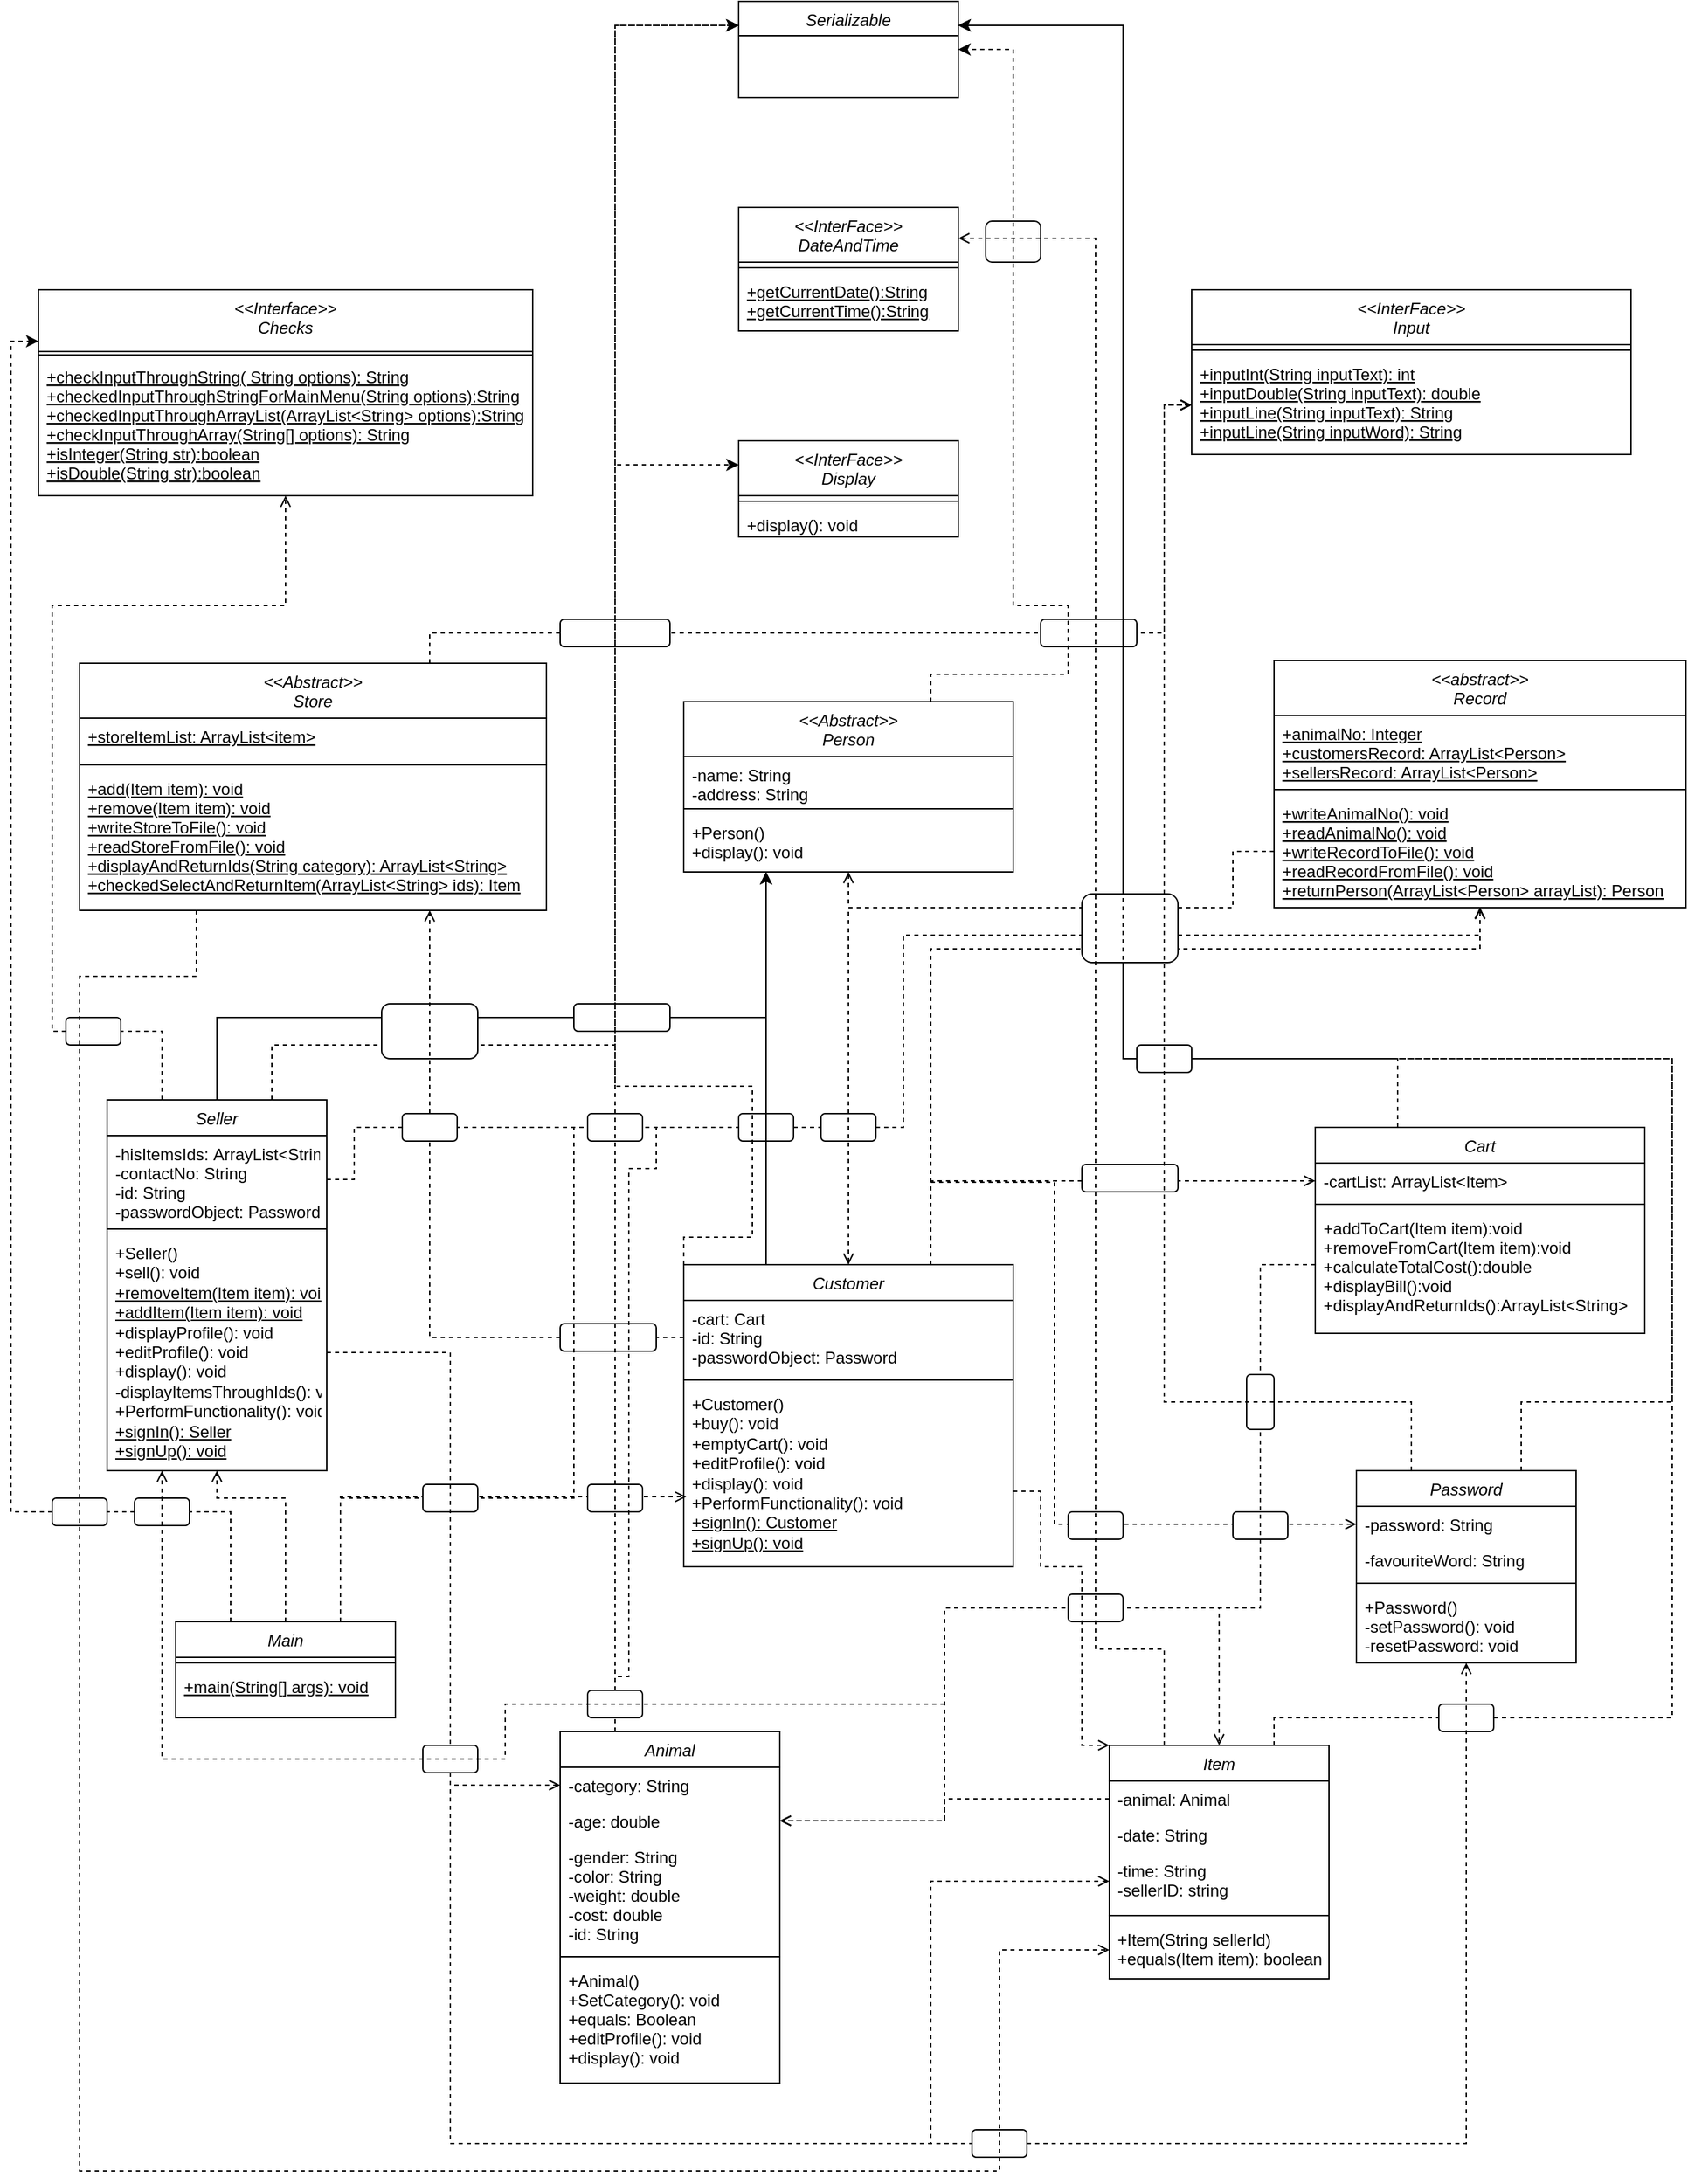 <mxfile version="22.1.7" type="github">
  <diagram id="C5RBs43oDa-KdzZeNtuy" name="Page-1">
    <mxGraphModel dx="1120" dy="740" grid="1" gridSize="10" guides="1" tooltips="1" connect="1" arrows="1" fold="1" page="1" pageScale="1.5" pageWidth="827" pageHeight="1169" math="0" shadow="0">
      <root>
        <mxCell id="WIyWlLk6GJQsqaUBKTNV-0" />
        <mxCell id="WIyWlLk6GJQsqaUBKTNV-1" parent="WIyWlLk6GJQsqaUBKTNV-0" />
        <mxCell id="M2Mz2jnUqNeeaIBNiEsM-8" value="" style="edgeStyle=orthogonalEdgeStyle;rounded=0;orthogonalLoop=1;jettySize=auto;html=1;exitX=0;exitY=0.5;exitDx=0;exitDy=0;entryX=0.75;entryY=1;entryDx=0;entryDy=0;endArrow=none;endFill=0;dashed=1;" parent="WIyWlLk6GJQsqaUBKTNV-1" source="m4L7vGivun5PhIJelYzO-7" target="M2Mz2jnUqNeeaIBNiEsM-7" edge="1">
          <mxGeometry relative="1" as="geometry">
            <mxPoint x="500" y="993" as="sourcePoint" />
            <mxPoint x="315" y="682" as="targetPoint" />
          </mxGeometry>
        </mxCell>
        <mxCell id="M2Mz2jnUqNeeaIBNiEsM-7" value="" style="rounded=1;whiteSpace=wrap;html=1;" parent="WIyWlLk6GJQsqaUBKTNV-1" vertex="1">
          <mxGeometry x="410" y="983" width="70" height="20" as="geometry" />
        </mxCell>
        <mxCell id="LyL8zx3KEzVh_QyDAq-i-26" style="edgeStyle=orthogonalEdgeStyle;rounded=0;orthogonalLoop=1;jettySize=auto;html=1;exitX=0.75;exitY=0;exitDx=0;exitDy=0;dashed=1;endArrow=open;endFill=0;" edge="1" parent="WIyWlLk6GJQsqaUBKTNV-1" source="m4L7vGivun5PhIJelYzO-6" target="xjBw5K3ItSX2L7TnPU6x-13">
          <mxGeometry relative="1" as="geometry">
            <Array as="points">
              <mxPoint x="680" y="710" />
              <mxPoint x="1080" y="710" />
            </Array>
          </mxGeometry>
        </mxCell>
        <mxCell id="LyL8zx3KEzVh_QyDAq-i-25" style="edgeStyle=orthogonalEdgeStyle;rounded=0;orthogonalLoop=1;jettySize=auto;html=1;exitX=0;exitY=0.5;exitDx=0;exitDy=0;dashed=1;endArrow=open;endFill=0;" edge="1" parent="WIyWlLk6GJQsqaUBKTNV-1" source="xjBw5K3ItSX2L7TnPU6x-17" target="m4L7vGivun5PhIJelYzO-11">
          <mxGeometry relative="1" as="geometry">
            <Array as="points">
              <mxPoint x="900" y="639" />
              <mxPoint x="900" y="680" />
              <mxPoint x="620" y="680" />
            </Array>
          </mxGeometry>
        </mxCell>
        <mxCell id="LyL8zx3KEzVh_QyDAq-i-7" style="edgeStyle=orthogonalEdgeStyle;rounded=0;orthogonalLoop=1;jettySize=auto;html=1;exitX=0.75;exitY=0;exitDx=0;exitDy=0;entryX=0.008;entryY=0.614;entryDx=0;entryDy=0;entryPerimeter=0;endArrow=open;endFill=0;dashed=1;" edge="1" parent="WIyWlLk6GJQsqaUBKTNV-1" source="xjBw5K3ItSX2L7TnPU6x-0" target="m4L7vGivun5PhIJelYzO-9">
          <mxGeometry relative="1" as="geometry" />
        </mxCell>
        <mxCell id="LyL8zx3KEzVh_QyDAq-i-16" style="edgeStyle=orthogonalEdgeStyle;rounded=0;orthogonalLoop=1;jettySize=auto;html=1;exitX=0;exitY=0.5;exitDx=0;exitDy=0;entryX=0.5;entryY=0;entryDx=0;entryDy=0;dashed=1;endArrow=open;endFill=0;" edge="1" parent="WIyWlLk6GJQsqaUBKTNV-1" source="m4L7vGivun5PhIJelYzO-5" target="k_PIPnHerkKSlGWrIPmb-0">
          <mxGeometry relative="1" as="geometry">
            <Array as="points">
              <mxPoint x="920" y="940" />
              <mxPoint x="920" y="1190" />
              <mxPoint x="890" y="1190" />
            </Array>
          </mxGeometry>
        </mxCell>
        <mxCell id="NCIEUlA5ZT6L8g2pzKUB-19" style="edgeStyle=orthogonalEdgeStyle;rounded=0;orthogonalLoop=1;jettySize=auto;html=1;exitX=0.75;exitY=0;exitDx=0;exitDy=0;entryX=0;entryY=0.5;entryDx=0;entryDy=0;endArrow=open;endFill=0;dashed=1;" parent="WIyWlLk6GJQsqaUBKTNV-1" source="m4L7vGivun5PhIJelYzO-6" target="xjBw5K3ItSX2L7TnPU6x-8" edge="1">
          <mxGeometry relative="1" as="geometry">
            <Array as="points">
              <mxPoint x="680" y="880" />
              <mxPoint x="770" y="880" />
              <mxPoint x="770" y="1129" />
            </Array>
          </mxGeometry>
        </mxCell>
        <mxCell id="NCIEUlA5ZT6L8g2pzKUB-24" style="edgeStyle=orthogonalEdgeStyle;rounded=0;orthogonalLoop=1;jettySize=auto;html=1;exitX=0.75;exitY=0;exitDx=0;exitDy=0;entryX=0;entryY=0.5;entryDx=0;entryDy=0;endArrow=open;endFill=0;dashed=1;" parent="WIyWlLk6GJQsqaUBKTNV-1" source="k_PIPnHerkKSlGWrIPmb-25" target="k_PIPnHerkKSlGWrIPmb-24" edge="1">
          <mxGeometry relative="1" as="geometry">
            <Array as="points">
              <mxPoint x="315" y="480" />
              <mxPoint x="850" y="480" />
              <mxPoint x="850" y="314" />
            </Array>
          </mxGeometry>
        </mxCell>
        <mxCell id="NCIEUlA5ZT6L8g2pzKUB-27" value="" style="rounded=1;whiteSpace=wrap;html=1;" parent="WIyWlLk6GJQsqaUBKTNV-1" vertex="1">
          <mxGeometry x="760" y="470" width="70" height="20" as="geometry" />
        </mxCell>
        <mxCell id="NCIEUlA5ZT6L8g2pzKUB-7" style="edgeStyle=orthogonalEdgeStyle;rounded=0;orthogonalLoop=1;jettySize=auto;html=1;exitX=0.25;exitY=0;exitDx=0;exitDy=0;entryX=0;entryY=0.25;entryDx=0;entryDy=0;dashed=1;" parent="WIyWlLk6GJQsqaUBKTNV-1" source="zkfFHV4jXpPFQw0GAbJ--0" target="NCIEUlA5ZT6L8g2pzKUB-2" edge="1">
          <mxGeometry relative="1" as="geometry" />
        </mxCell>
        <mxCell id="zkfFHV4jXpPFQw0GAbJ--0" value="Animal" style="swimlane;fontStyle=2;align=center;verticalAlign=top;childLayout=stackLayout;horizontal=1;startSize=26;horizontalStack=0;resizeParent=1;resizeLast=0;collapsible=1;marginBottom=0;rounded=0;shadow=0;strokeWidth=1;labelBackgroundColor=default;" parent="WIyWlLk6GJQsqaUBKTNV-1" vertex="1">
          <mxGeometry x="410" y="1280" width="160" height="256" as="geometry">
            <mxRectangle x="230" y="140" width="160" height="26" as="alternateBounds" />
          </mxGeometry>
        </mxCell>
        <mxCell id="zkfFHV4jXpPFQw0GAbJ--1" value="-category: String" style="text;align=left;verticalAlign=top;spacingLeft=4;spacingRight=4;overflow=hidden;rotatable=0;points=[[0,0.5],[1,0.5]];portConstraint=eastwest;" parent="zkfFHV4jXpPFQw0GAbJ--0" vertex="1">
          <mxGeometry y="26" width="160" height="26" as="geometry" />
        </mxCell>
        <mxCell id="zkfFHV4jXpPFQw0GAbJ--2" value="-age: double" style="text;align=left;verticalAlign=top;spacingLeft=4;spacingRight=4;overflow=hidden;rotatable=0;points=[[0,0.5],[1,0.5]];portConstraint=eastwest;rounded=0;shadow=0;html=0;" parent="zkfFHV4jXpPFQw0GAbJ--0" vertex="1">
          <mxGeometry y="52" width="160" height="26" as="geometry" />
        </mxCell>
        <mxCell id="zkfFHV4jXpPFQw0GAbJ--3" value="-gender: String&#xa;-color: String&#xa;-weight: double&#xa;-cost: double&#xa;-id: String&#xa;" style="text;align=left;verticalAlign=top;spacingLeft=4;spacingRight=4;overflow=hidden;rotatable=0;points=[[0,0.5],[1,0.5]];portConstraint=eastwest;rounded=0;shadow=0;html=0;" parent="zkfFHV4jXpPFQw0GAbJ--0" vertex="1">
          <mxGeometry y="78" width="160" height="82" as="geometry" />
        </mxCell>
        <mxCell id="zkfFHV4jXpPFQw0GAbJ--4" value="" style="line;html=1;strokeWidth=1;align=left;verticalAlign=middle;spacingTop=-1;spacingLeft=3;spacingRight=3;rotatable=0;labelPosition=right;points=[];portConstraint=eastwest;" parent="zkfFHV4jXpPFQw0GAbJ--0" vertex="1">
          <mxGeometry y="160" width="160" height="8" as="geometry" />
        </mxCell>
        <mxCell id="zkfFHV4jXpPFQw0GAbJ--5" value="+Animal()&#xa;+SetCategory(): void&#xa;+equals: Boolean&#xa;+editProfile(): void&#xa;+display(): void" style="text;align=left;verticalAlign=top;spacingLeft=4;spacingRight=4;overflow=hidden;rotatable=0;points=[[0,0.5],[1,0.5]];portConstraint=eastwest;" parent="zkfFHV4jXpPFQw0GAbJ--0" vertex="1">
          <mxGeometry y="168" width="160" height="88" as="geometry" />
        </mxCell>
        <mxCell id="NCIEUlA5ZT6L8g2pzKUB-10" style="edgeStyle=orthogonalEdgeStyle;rounded=0;orthogonalLoop=1;jettySize=auto;html=1;exitX=0.75;exitY=0;exitDx=0;exitDy=0;entryX=1;entryY=0.25;entryDx=0;entryDy=0;dashed=1;" parent="WIyWlLk6GJQsqaUBKTNV-1" source="k_PIPnHerkKSlGWrIPmb-0" target="NCIEUlA5ZT6L8g2pzKUB-2" edge="1">
          <mxGeometry relative="1" as="geometry">
            <Array as="points">
              <mxPoint x="930" y="1270" />
              <mxPoint x="1220" y="1270" />
              <mxPoint x="1220" y="790" />
              <mxPoint x="820" y="790" />
              <mxPoint x="820" y="38" />
            </Array>
          </mxGeometry>
        </mxCell>
        <mxCell id="k_PIPnHerkKSlGWrIPmb-0" value="Item" style="swimlane;fontStyle=2;align=center;verticalAlign=top;childLayout=stackLayout;horizontal=1;startSize=26;horizontalStack=0;resizeParent=1;resizeLast=0;collapsible=1;marginBottom=0;rounded=0;shadow=0;strokeWidth=1;" parent="WIyWlLk6GJQsqaUBKTNV-1" vertex="1">
          <mxGeometry x="810" y="1290" width="160" height="170" as="geometry">
            <mxRectangle x="230" y="140" width="160" height="26" as="alternateBounds" />
          </mxGeometry>
        </mxCell>
        <mxCell id="k_PIPnHerkKSlGWrIPmb-1" value="-animal: Animal" style="text;align=left;verticalAlign=top;spacingLeft=4;spacingRight=4;overflow=hidden;rotatable=0;points=[[0,0.5],[1,0.5]];portConstraint=eastwest;" parent="k_PIPnHerkKSlGWrIPmb-0" vertex="1">
          <mxGeometry y="26" width="160" height="26" as="geometry" />
        </mxCell>
        <mxCell id="k_PIPnHerkKSlGWrIPmb-2" value="-date: String" style="text;align=left;verticalAlign=top;spacingLeft=4;spacingRight=4;overflow=hidden;rotatable=0;points=[[0,0.5],[1,0.5]];portConstraint=eastwest;rounded=0;shadow=0;html=0;" parent="k_PIPnHerkKSlGWrIPmb-0" vertex="1">
          <mxGeometry y="52" width="160" height="26" as="geometry" />
        </mxCell>
        <mxCell id="k_PIPnHerkKSlGWrIPmb-3" value="-time: String&#xa;-sellerID: string&#xa;" style="text;align=left;verticalAlign=top;spacingLeft=4;spacingRight=4;overflow=hidden;rotatable=0;points=[[0,0.5],[1,0.5]];portConstraint=eastwest;rounded=0;shadow=0;html=0;" parent="k_PIPnHerkKSlGWrIPmb-0" vertex="1">
          <mxGeometry y="78" width="160" height="42" as="geometry" />
        </mxCell>
        <mxCell id="k_PIPnHerkKSlGWrIPmb-4" value="" style="line;html=1;strokeWidth=1;align=left;verticalAlign=middle;spacingTop=-1;spacingLeft=3;spacingRight=3;rotatable=0;labelPosition=right;points=[];portConstraint=eastwest;" parent="k_PIPnHerkKSlGWrIPmb-0" vertex="1">
          <mxGeometry y="120" width="160" height="8" as="geometry" />
        </mxCell>
        <mxCell id="k_PIPnHerkKSlGWrIPmb-5" value="+Item(String sellerId)&#xa;+equals(Item item): boolean" style="text;align=left;verticalAlign=top;spacingLeft=4;spacingRight=4;overflow=hidden;rotatable=0;points=[[0,0.5],[1,0.5]];portConstraint=eastwest;" parent="k_PIPnHerkKSlGWrIPmb-0" vertex="1">
          <mxGeometry y="128" width="160" height="42" as="geometry" />
        </mxCell>
        <mxCell id="NCIEUlA5ZT6L8g2pzKUB-6" style="edgeStyle=orthogonalEdgeStyle;rounded=0;orthogonalLoop=1;jettySize=auto;html=1;exitX=0.25;exitY=0;exitDx=0;exitDy=0;entryX=1;entryY=0.25;entryDx=0;entryDy=0;dashed=1;" parent="WIyWlLk6GJQsqaUBKTNV-1" source="m4L7vGivun5PhIJelYzO-0" target="NCIEUlA5ZT6L8g2pzKUB-2" edge="1">
          <mxGeometry relative="1" as="geometry">
            <Array as="points">
              <mxPoint x="1020" y="790" />
              <mxPoint x="820" y="790" />
              <mxPoint x="820" y="37" />
            </Array>
          </mxGeometry>
        </mxCell>
        <mxCell id="m4L7vGivun5PhIJelYzO-0" value="Cart" style="swimlane;fontStyle=2;align=center;verticalAlign=top;childLayout=stackLayout;horizontal=1;startSize=26;horizontalStack=0;resizeParent=1;resizeLast=0;collapsible=1;marginBottom=0;rounded=0;shadow=0;strokeWidth=1;" parent="WIyWlLk6GJQsqaUBKTNV-1" vertex="1">
          <mxGeometry x="960" y="840" width="240" height="150" as="geometry">
            <mxRectangle x="230" y="140" width="160" height="26" as="alternateBounds" />
          </mxGeometry>
        </mxCell>
        <mxCell id="m4L7vGivun5PhIJelYzO-1" value="-cartList: ArrayList&lt;Item&gt;" style="text;align=left;verticalAlign=top;spacingLeft=4;spacingRight=4;overflow=hidden;rotatable=0;points=[[0,0.5],[1,0.5]];portConstraint=eastwest;" parent="m4L7vGivun5PhIJelYzO-0" vertex="1">
          <mxGeometry y="26" width="240" height="26" as="geometry" />
        </mxCell>
        <mxCell id="m4L7vGivun5PhIJelYzO-4" value="" style="line;html=1;strokeWidth=1;align=left;verticalAlign=middle;spacingTop=-1;spacingLeft=3;spacingRight=3;rotatable=0;labelPosition=right;points=[];portConstraint=eastwest;" parent="m4L7vGivun5PhIJelYzO-0" vertex="1">
          <mxGeometry y="52" width="240" height="8" as="geometry" />
        </mxCell>
        <mxCell id="m4L7vGivun5PhIJelYzO-5" value="+addToCart(Item item):void&#xa;+removeFromCart(Item item):void&#xa;+calculateTotalCost():double&#xa;+displayBill():void&#xa;+displayAndReturnIds():ArrayList&lt;String&gt;" style="text;align=left;verticalAlign=top;spacingLeft=4;spacingRight=4;overflow=hidden;rotatable=0;points=[[0,0.5],[1,0.5]];portConstraint=eastwest;" parent="m4L7vGivun5PhIJelYzO-0" vertex="1">
          <mxGeometry y="60" width="240" height="80" as="geometry" />
        </mxCell>
        <mxCell id="m4L7vGivun5PhIJelYzO-6" value="Customer" style="swimlane;fontStyle=2;align=center;verticalAlign=top;childLayout=stackLayout;horizontal=1;startSize=26;horizontalStack=0;resizeParent=1;resizeLast=0;collapsible=1;marginBottom=0;rounded=0;shadow=0;strokeWidth=1;" parent="WIyWlLk6GJQsqaUBKTNV-1" vertex="1">
          <mxGeometry x="500" y="940" width="240" height="220" as="geometry">
            <mxRectangle x="230" y="140" width="160" height="26" as="alternateBounds" />
          </mxGeometry>
        </mxCell>
        <mxCell id="m4L7vGivun5PhIJelYzO-7" value="-cart: Cart&#xa;-id: String&#xa;-passwordObject: Password" style="text;align=left;verticalAlign=top;spacingLeft=4;spacingRight=4;overflow=hidden;rotatable=0;points=[[0,0.5],[1,0.5]];portConstraint=eastwest;" parent="m4L7vGivun5PhIJelYzO-6" vertex="1">
          <mxGeometry y="26" width="240" height="54" as="geometry" />
        </mxCell>
        <mxCell id="m4L7vGivun5PhIJelYzO-8" value="" style="line;html=1;strokeWidth=1;align=left;verticalAlign=middle;spacingTop=-1;spacingLeft=3;spacingRight=3;rotatable=0;labelPosition=right;points=[];portConstraint=eastwest;" parent="m4L7vGivun5PhIJelYzO-6" vertex="1">
          <mxGeometry y="80" width="240" height="8" as="geometry" />
        </mxCell>
        <mxCell id="m4L7vGivun5PhIJelYzO-9" value="+Customer()&lt;br&gt;+buy(): void&lt;br&gt;+emptyCart(): void&lt;br&gt;+editProfile(): void&lt;br&gt;+display(): void&lt;br&gt;+PerformFunctionality(): void&lt;br&gt;&lt;u&gt;+signIn(): Customer&lt;/u&gt;&lt;br&gt;&lt;u&gt;+signUp(): void&lt;/u&gt;" style="text;align=left;verticalAlign=top;spacingLeft=4;spacingRight=4;overflow=hidden;rotatable=0;points=[[0,0.5],[1,0.5]];portConstraint=eastwest;html=1;" parent="m4L7vGivun5PhIJelYzO-6" vertex="1">
          <mxGeometry y="88" width="240" height="132" as="geometry" />
        </mxCell>
        <mxCell id="k_PIPnHerkKSlGWrIPmb-7" value="&lt;&lt;Interface&gt;&gt;&#xa;Checks" style="swimlane;fontStyle=2;align=center;verticalAlign=top;childLayout=stackLayout;horizontal=1;startSize=45;horizontalStack=0;resizeParent=1;resizeLast=0;collapsible=1;marginBottom=0;rounded=0;shadow=0;strokeWidth=1;" parent="WIyWlLk6GJQsqaUBKTNV-1" vertex="1">
          <mxGeometry x="30" y="230" width="360" height="150" as="geometry">
            <mxRectangle x="230" y="140" width="160" height="26" as="alternateBounds" />
          </mxGeometry>
        </mxCell>
        <mxCell id="k_PIPnHerkKSlGWrIPmb-11" value="" style="line;html=1;strokeWidth=1;align=left;verticalAlign=middle;spacingTop=-1;spacingLeft=3;spacingRight=3;rotatable=0;labelPosition=right;points=[];portConstraint=eastwest;" parent="k_PIPnHerkKSlGWrIPmb-7" vertex="1">
          <mxGeometry y="45" width="360" height="5" as="geometry" />
        </mxCell>
        <mxCell id="k_PIPnHerkKSlGWrIPmb-12" value="+checkInputThroughString( String options): String&#xa;+checkedInputThroughStringForMainMenu(String options):String&#xa;+checkedInputThroughArrayList(ArrayList&lt;String&gt; options):String&#xa;+checkInputThroughArray(String[] options): String&#xa;+isInteger(String str):boolean&#xa;+isDouble(String str):boolean&#xa;" style="text;align=left;verticalAlign=top;spacingLeft=4;spacingRight=4;overflow=hidden;rotatable=0;points=[[0,0.5],[1,0.5]];portConstraint=eastwest;fontStyle=4" parent="k_PIPnHerkKSlGWrIPmb-7" vertex="1">
          <mxGeometry y="50" width="360" height="100" as="geometry" />
        </mxCell>
        <mxCell id="k_PIPnHerkKSlGWrIPmb-13" value="&lt;&lt;InterFace&gt;&gt;&#xa;DateAndTime" style="swimlane;fontStyle=2;align=center;verticalAlign=top;childLayout=stackLayout;horizontal=1;startSize=40;horizontalStack=0;resizeParent=1;resizeLast=0;collapsible=1;marginBottom=0;rounded=0;shadow=0;strokeWidth=1;" parent="WIyWlLk6GJQsqaUBKTNV-1" vertex="1">
          <mxGeometry x="540" y="170" width="160" height="90" as="geometry">
            <mxRectangle x="230" y="140" width="160" height="26" as="alternateBounds" />
          </mxGeometry>
        </mxCell>
        <mxCell id="k_PIPnHerkKSlGWrIPmb-17" value="" style="line;html=1;strokeWidth=1;align=left;verticalAlign=middle;spacingTop=-1;spacingLeft=3;spacingRight=3;rotatable=0;labelPosition=right;points=[];portConstraint=eastwest;" parent="k_PIPnHerkKSlGWrIPmb-13" vertex="1">
          <mxGeometry y="40" width="160" height="8" as="geometry" />
        </mxCell>
        <mxCell id="k_PIPnHerkKSlGWrIPmb-18" value="+getCurrentDate():String&#xa;+getCurrentTime():String" style="text;align=left;verticalAlign=top;spacingLeft=4;spacingRight=4;overflow=hidden;rotatable=0;points=[[0,0.5],[1,0.5]];portConstraint=eastwest;fontStyle=4" parent="k_PIPnHerkKSlGWrIPmb-13" vertex="1">
          <mxGeometry y="48" width="160" height="42" as="geometry" />
        </mxCell>
        <mxCell id="NCIEUlA5ZT6L8g2pzKUB-16" style="edgeStyle=orthogonalEdgeStyle;rounded=0;orthogonalLoop=1;jettySize=auto;html=1;exitX=0.25;exitY=0;exitDx=0;exitDy=0;entryX=0;entryY=0.25;entryDx=0;entryDy=0;dashed=1;" parent="WIyWlLk6GJQsqaUBKTNV-1" source="xjBw5K3ItSX2L7TnPU6x-0" target="k_PIPnHerkKSlGWrIPmb-7" edge="1">
          <mxGeometry relative="1" as="geometry">
            <Array as="points">
              <mxPoint x="170" y="1120" />
              <mxPoint x="10" y="1120" />
              <mxPoint x="10" y="267" />
            </Array>
          </mxGeometry>
        </mxCell>
        <mxCell id="LyL8zx3KEzVh_QyDAq-i-27" style="edgeStyle=orthogonalEdgeStyle;rounded=0;orthogonalLoop=1;jettySize=auto;html=1;exitX=0.75;exitY=0;exitDx=0;exitDy=0;dashed=1;endArrow=open;endFill=0;" edge="1" parent="WIyWlLk6GJQsqaUBKTNV-1" source="xjBw5K3ItSX2L7TnPU6x-0" target="xjBw5K3ItSX2L7TnPU6x-13">
          <mxGeometry relative="1" as="geometry">
            <Array as="points">
              <mxPoint x="250" y="1110" />
              <mxPoint x="420" y="1110" />
              <mxPoint x="420" y="840" />
              <mxPoint x="660" y="840" />
              <mxPoint x="660" y="700" />
              <mxPoint x="1080" y="700" />
            </Array>
          </mxGeometry>
        </mxCell>
        <mxCell id="LyL8zx3KEzVh_QyDAq-i-41" style="edgeStyle=orthogonalEdgeStyle;rounded=0;orthogonalLoop=1;jettySize=auto;html=1;exitX=0.5;exitY=0;exitDx=0;exitDy=0;dashed=1;endArrow=open;endFill=0;" edge="1" parent="WIyWlLk6GJQsqaUBKTNV-1" source="xjBw5K3ItSX2L7TnPU6x-0" target="m4L7vGivun5PhIJelYzO-17">
          <mxGeometry relative="1" as="geometry">
            <Array as="points">
              <mxPoint x="210" y="1110" />
              <mxPoint x="160" y="1110" />
            </Array>
          </mxGeometry>
        </mxCell>
        <mxCell id="xjBw5K3ItSX2L7TnPU6x-0" value="Main" style="swimlane;fontStyle=2;align=center;verticalAlign=top;childLayout=stackLayout;horizontal=1;startSize=26;horizontalStack=0;resizeParent=1;resizeLast=0;collapsible=1;marginBottom=0;rounded=0;shadow=0;strokeWidth=1;labelBackgroundColor=default;" parent="WIyWlLk6GJQsqaUBKTNV-1" vertex="1">
          <mxGeometry x="130" y="1200" width="160" height="70" as="geometry">
            <mxRectangle x="230" y="140" width="160" height="26" as="alternateBounds" />
          </mxGeometry>
        </mxCell>
        <mxCell id="xjBw5K3ItSX2L7TnPU6x-4" value="" style="line;html=1;strokeWidth=1;align=left;verticalAlign=middle;spacingTop=-1;spacingLeft=3;spacingRight=3;rotatable=0;labelPosition=right;points=[];portConstraint=eastwest;" parent="xjBw5K3ItSX2L7TnPU6x-0" vertex="1">
          <mxGeometry y="26" width="160" height="8" as="geometry" />
        </mxCell>
        <mxCell id="xjBw5K3ItSX2L7TnPU6x-5" value="+main(String[] args): void&#xa;&#xa;" style="text;align=left;verticalAlign=top;spacingLeft=4;spacingRight=4;overflow=hidden;rotatable=0;points=[[0,0.5],[1,0.5]];portConstraint=eastwest;fontStyle=4" parent="xjBw5K3ItSX2L7TnPU6x-0" vertex="1">
          <mxGeometry y="34" width="160" height="32" as="geometry" />
        </mxCell>
        <mxCell id="m4L7vGivun5PhIJelYzO-11" value="&lt;&lt;Abstract&gt;&gt;&#xa;Person" style="swimlane;fontStyle=2;align=center;verticalAlign=top;childLayout=stackLayout;horizontal=1;startSize=40;horizontalStack=0;resizeParent=1;resizeLast=0;collapsible=1;marginBottom=0;rounded=0;shadow=0;strokeWidth=1;" parent="WIyWlLk6GJQsqaUBKTNV-1" vertex="1">
          <mxGeometry x="500" y="530" width="240" height="124" as="geometry">
            <mxRectangle x="230" y="140" width="160" height="26" as="alternateBounds" />
          </mxGeometry>
        </mxCell>
        <mxCell id="m4L7vGivun5PhIJelYzO-12" value="-name: String&#xa;-address: String&#xa;" style="text;align=left;verticalAlign=top;spacingLeft=4;spacingRight=4;overflow=hidden;rotatable=0;points=[[0,0.5],[1,0.5]];portConstraint=eastwest;" parent="m4L7vGivun5PhIJelYzO-11" vertex="1">
          <mxGeometry y="40" width="240" height="34" as="geometry" />
        </mxCell>
        <mxCell id="m4L7vGivun5PhIJelYzO-13" value="" style="line;html=1;strokeWidth=1;align=left;verticalAlign=middle;spacingTop=-1;spacingLeft=3;spacingRight=3;rotatable=0;labelPosition=right;points=[];portConstraint=eastwest;" parent="m4L7vGivun5PhIJelYzO-11" vertex="1">
          <mxGeometry y="74" width="240" height="8" as="geometry" />
        </mxCell>
        <mxCell id="m4L7vGivun5PhIJelYzO-14" value="+Person()&lt;br&gt;+display(): void" style="text;align=left;verticalAlign=top;spacingLeft=4;spacingRight=4;overflow=hidden;rotatable=0;points=[[0,0.5],[1,0.5]];portConstraint=eastwest;html=1;" parent="m4L7vGivun5PhIJelYzO-11" vertex="1">
          <mxGeometry y="82" width="240" height="42" as="geometry" />
        </mxCell>
        <mxCell id="k_PIPnHerkKSlGWrIPmb-19" value="&lt;&lt;InterFace&gt;&gt;&#xa;Display" style="swimlane;fontStyle=2;align=center;verticalAlign=top;childLayout=stackLayout;horizontal=1;startSize=40;horizontalStack=0;resizeParent=1;resizeLast=0;collapsible=1;marginBottom=0;rounded=0;shadow=0;strokeWidth=1;" parent="WIyWlLk6GJQsqaUBKTNV-1" vertex="1">
          <mxGeometry x="540" y="340" width="160" height="70" as="geometry">
            <mxRectangle x="230" y="140" width="160" height="26" as="alternateBounds" />
          </mxGeometry>
        </mxCell>
        <mxCell id="k_PIPnHerkKSlGWrIPmb-20" value="" style="line;html=1;strokeWidth=1;align=left;verticalAlign=middle;spacingTop=-1;spacingLeft=3;spacingRight=3;rotatable=0;labelPosition=right;points=[];portConstraint=eastwest;" parent="k_PIPnHerkKSlGWrIPmb-19" vertex="1">
          <mxGeometry y="40" width="160" height="8" as="geometry" />
        </mxCell>
        <mxCell id="k_PIPnHerkKSlGWrIPmb-21" value="+display(): void" style="text;align=left;verticalAlign=top;spacingLeft=4;spacingRight=4;overflow=hidden;rotatable=0;points=[[0,0.5],[1,0.5]];portConstraint=eastwest;fontStyle=0" parent="k_PIPnHerkKSlGWrIPmb-19" vertex="1">
          <mxGeometry y="48" width="160" height="22" as="geometry" />
        </mxCell>
        <mxCell id="NCIEUlA5ZT6L8g2pzKUB-17" style="edgeStyle=orthogonalEdgeStyle;rounded=0;orthogonalLoop=1;jettySize=auto;html=1;exitX=0.5;exitY=0;exitDx=0;exitDy=0;entryX=0.25;entryY=1;entryDx=0;entryDy=0;" parent="WIyWlLk6GJQsqaUBKTNV-1" source="m4L7vGivun5PhIJelYzO-17" target="m4L7vGivun5PhIJelYzO-11" edge="1">
          <mxGeometry relative="1" as="geometry">
            <Array as="points">
              <mxPoint x="160" y="760" />
              <mxPoint x="560" y="760" />
            </Array>
          </mxGeometry>
        </mxCell>
        <mxCell id="xjBw5K3ItSX2L7TnPU6x-7" value="Password" style="swimlane;fontStyle=2;align=center;verticalAlign=top;childLayout=stackLayout;horizontal=1;startSize=26;horizontalStack=0;resizeParent=1;resizeLast=0;collapsible=1;marginBottom=0;rounded=0;shadow=0;strokeWidth=1;" parent="WIyWlLk6GJQsqaUBKTNV-1" vertex="1">
          <mxGeometry x="990" y="1090" width="160" height="140" as="geometry">
            <mxRectangle x="230" y="140" width="160" height="26" as="alternateBounds" />
          </mxGeometry>
        </mxCell>
        <mxCell id="xjBw5K3ItSX2L7TnPU6x-8" value="-password: String" style="text;align=left;verticalAlign=top;spacingLeft=4;spacingRight=4;overflow=hidden;rotatable=0;points=[[0,0.5],[1,0.5]];portConstraint=eastwest;" parent="xjBw5K3ItSX2L7TnPU6x-7" vertex="1">
          <mxGeometry y="26" width="160" height="26" as="geometry" />
        </mxCell>
        <mxCell id="xjBw5K3ItSX2L7TnPU6x-9" value="-favouriteWord: String" style="text;align=left;verticalAlign=top;spacingLeft=4;spacingRight=4;overflow=hidden;rotatable=0;points=[[0,0.5],[1,0.5]];portConstraint=eastwest;rounded=0;shadow=0;html=0;" parent="xjBw5K3ItSX2L7TnPU6x-7" vertex="1">
          <mxGeometry y="52" width="160" height="26" as="geometry" />
        </mxCell>
        <mxCell id="xjBw5K3ItSX2L7TnPU6x-11" value="" style="line;html=1;strokeWidth=1;align=left;verticalAlign=middle;spacingTop=-1;spacingLeft=3;spacingRight=3;rotatable=0;labelPosition=right;points=[];portConstraint=eastwest;" parent="xjBw5K3ItSX2L7TnPU6x-7" vertex="1">
          <mxGeometry y="78" width="160" height="8" as="geometry" />
        </mxCell>
        <mxCell id="xjBw5K3ItSX2L7TnPU6x-12" value="+Password()&#xa;-setPassword(): void&#xa;-resetPassword: void&#xa;" style="text;align=left;verticalAlign=top;spacingLeft=4;spacingRight=4;overflow=hidden;rotatable=0;points=[[0,0.5],[1,0.5]];portConstraint=eastwest;" parent="xjBw5K3ItSX2L7TnPU6x-7" vertex="1">
          <mxGeometry y="86" width="160" height="42" as="geometry" />
        </mxCell>
        <mxCell id="k_PIPnHerkKSlGWrIPmb-22" value="&lt;&lt;InterFace&gt;&gt;&#xa;Input" style="swimlane;fontStyle=2;align=center;verticalAlign=top;childLayout=stackLayout;horizontal=1;startSize=40;horizontalStack=0;resizeParent=1;resizeLast=0;collapsible=1;marginBottom=0;rounded=0;shadow=0;strokeWidth=1;" parent="WIyWlLk6GJQsqaUBKTNV-1" vertex="1">
          <mxGeometry x="870" y="230" width="320" height="120" as="geometry">
            <mxRectangle x="230" y="140" width="160" height="26" as="alternateBounds" />
          </mxGeometry>
        </mxCell>
        <mxCell id="k_PIPnHerkKSlGWrIPmb-23" value="" style="line;html=1;strokeWidth=1;align=left;verticalAlign=middle;spacingTop=-1;spacingLeft=3;spacingRight=3;rotatable=0;labelPosition=right;points=[];portConstraint=eastwest;" parent="k_PIPnHerkKSlGWrIPmb-22" vertex="1">
          <mxGeometry y="40" width="320" height="8" as="geometry" />
        </mxCell>
        <mxCell id="k_PIPnHerkKSlGWrIPmb-24" value="+inputInt(String inputText): int&#xa;+inputDouble(String inputText): double&#xa;+inputLine(String inputText): String&#xa;+inputLine(String inputWord): String&#xa;" style="text;align=left;verticalAlign=top;spacingLeft=4;spacingRight=4;overflow=hidden;rotatable=0;points=[[0,0.5],[1,0.5]];portConstraint=eastwest;fontStyle=4" parent="k_PIPnHerkKSlGWrIPmb-22" vertex="1">
          <mxGeometry y="48" width="320" height="72" as="geometry" />
        </mxCell>
        <mxCell id="xjBw5K3ItSX2L7TnPU6x-13" value="&lt;&lt;abstract&gt;&gt;&#xa;Record" style="swimlane;fontStyle=2;align=center;verticalAlign=top;childLayout=stackLayout;horizontal=1;startSize=40;horizontalStack=0;resizeParent=1;resizeLast=0;collapsible=1;marginBottom=0;rounded=0;shadow=0;strokeWidth=1;" parent="WIyWlLk6GJQsqaUBKTNV-1" vertex="1">
          <mxGeometry x="930" y="500" width="300" height="180" as="geometry">
            <mxRectangle x="230" y="140" width="160" height="26" as="alternateBounds" />
          </mxGeometry>
        </mxCell>
        <mxCell id="xjBw5K3ItSX2L7TnPU6x-15" value="+animalNo: Integer&#xa;+customersRecord: ArrayList&lt;Person&gt;&#xa;+sellersRecord: ArrayList&lt;Person&gt;" style="text;align=left;verticalAlign=top;spacingLeft=4;spacingRight=4;overflow=hidden;rotatable=0;points=[[0,0.5],[1,0.5]];portConstraint=eastwest;rounded=0;shadow=0;html=0;fontStyle=4" parent="xjBw5K3ItSX2L7TnPU6x-13" vertex="1">
          <mxGeometry y="40" width="300" height="50" as="geometry" />
        </mxCell>
        <mxCell id="xjBw5K3ItSX2L7TnPU6x-16" value="" style="line;html=1;strokeWidth=1;align=left;verticalAlign=middle;spacingTop=-1;spacingLeft=3;spacingRight=3;rotatable=0;labelPosition=right;points=[];portConstraint=eastwest;" parent="xjBw5K3ItSX2L7TnPU6x-13" vertex="1">
          <mxGeometry y="90" width="300" height="8" as="geometry" />
        </mxCell>
        <mxCell id="xjBw5K3ItSX2L7TnPU6x-17" value="+writeAnimalNo(): void&#xa;+readAnimalNo(): void&#xa;+writeRecordToFile(): void&#xa;+readRecordFromFile(): void&#xa;+returnPerson(ArrayList&lt;Person&gt; arrayList): Person&#xa;&#xa;" style="text;align=left;verticalAlign=top;spacingLeft=4;spacingRight=4;overflow=hidden;rotatable=0;points=[[0,0.5],[1,0.5]];portConstraint=eastwest;fontStyle=4" parent="xjBw5K3ItSX2L7TnPU6x-13" vertex="1">
          <mxGeometry y="98" width="300" height="82" as="geometry" />
        </mxCell>
        <mxCell id="NCIEUlA5ZT6L8g2pzKUB-2" value="Serializable" style="swimlane;fontStyle=2;align=center;verticalAlign=top;childLayout=stackLayout;horizontal=1;startSize=25;horizontalStack=0;resizeParent=1;resizeLast=0;collapsible=1;marginBottom=0;rounded=0;shadow=0;strokeWidth=1;" parent="WIyWlLk6GJQsqaUBKTNV-1" vertex="1">
          <mxGeometry x="540" y="20" width="160" height="70" as="geometry">
            <mxRectangle x="230" y="140" width="160" height="26" as="alternateBounds" />
          </mxGeometry>
        </mxCell>
        <mxCell id="k_PIPnHerkKSlGWrIPmb-25" value="&lt;&lt;Abstract&gt;&gt;&#xa;Store" style="swimlane;fontStyle=2;align=center;verticalAlign=top;childLayout=stackLayout;horizontal=1;startSize=40;horizontalStack=0;resizeParent=1;resizeLast=0;collapsible=1;marginBottom=0;rounded=0;shadow=0;strokeWidth=1;" parent="WIyWlLk6GJQsqaUBKTNV-1" vertex="1">
          <mxGeometry x="60" y="502" width="340" height="180" as="geometry">
            <mxRectangle x="230" y="140" width="160" height="26" as="alternateBounds" />
          </mxGeometry>
        </mxCell>
        <mxCell id="k_PIPnHerkKSlGWrIPmb-26" value="+storeItemList: ArrayList&lt;item&gt;" style="text;align=left;verticalAlign=top;spacingLeft=4;spacingRight=4;overflow=hidden;rotatable=0;points=[[0,0.5],[1,0.5]];portConstraint=eastwest;fontStyle=4" parent="k_PIPnHerkKSlGWrIPmb-25" vertex="1">
          <mxGeometry y="40" width="340" height="30" as="geometry" />
        </mxCell>
        <mxCell id="k_PIPnHerkKSlGWrIPmb-29" value="" style="line;html=1;strokeWidth=1;align=left;verticalAlign=middle;spacingTop=-1;spacingLeft=3;spacingRight=3;rotatable=0;labelPosition=right;points=[];portConstraint=eastwest;" parent="k_PIPnHerkKSlGWrIPmb-25" vertex="1">
          <mxGeometry y="70" width="340" height="8" as="geometry" />
        </mxCell>
        <mxCell id="k_PIPnHerkKSlGWrIPmb-30" value="+add(Item item): void&#xa;+remove(Item item): void&#xa;+writeStoreToFile(): void&#xa;+readStoreFromFile(): void&#xa;+displayAndReturnIds(String category): ArrayList&lt;String&gt;&#xa;+checkedSelectAndReturnItem(ArrayList&lt;String&gt; ids): Item" style="text;align=left;verticalAlign=top;spacingLeft=4;spacingRight=4;overflow=hidden;rotatable=0;points=[[0,0.5],[1,0.5]];portConstraint=eastwest;fontStyle=4" parent="k_PIPnHerkKSlGWrIPmb-25" vertex="1">
          <mxGeometry y="78" width="340" height="92" as="geometry" />
        </mxCell>
        <mxCell id="NCIEUlA5ZT6L8g2pzKUB-20" style="edgeStyle=orthogonalEdgeStyle;rounded=0;orthogonalLoop=1;jettySize=auto;html=1;exitX=0.75;exitY=0;exitDx=0;exitDy=0;entryX=0;entryY=0.5;entryDx=0;entryDy=0;endArrow=open;endFill=0;dashed=1;" parent="WIyWlLk6GJQsqaUBKTNV-1" source="m4L7vGivun5PhIJelYzO-6" target="m4L7vGivun5PhIJelYzO-1" edge="1">
          <mxGeometry relative="1" as="geometry">
            <mxPoint x="260" y="850" as="sourcePoint" />
            <mxPoint x="1000" y="1139" as="targetPoint" />
            <Array as="points">
              <mxPoint x="680" y="879" />
            </Array>
          </mxGeometry>
        </mxCell>
        <mxCell id="NCIEUlA5ZT6L8g2pzKUB-26" style="edgeStyle=orthogonalEdgeStyle;rounded=0;orthogonalLoop=1;jettySize=auto;html=1;exitX=0.25;exitY=0;exitDx=0;exitDy=0;endArrow=open;endFill=0;dashed=1;" parent="WIyWlLk6GJQsqaUBKTNV-1" source="m4L7vGivun5PhIJelYzO-17" target="k_PIPnHerkKSlGWrIPmb-7" edge="1">
          <mxGeometry relative="1" as="geometry">
            <Array as="points">
              <mxPoint x="120" y="770" />
              <mxPoint x="40" y="770" />
              <mxPoint x="40" y="460" />
              <mxPoint x="210" y="460" />
            </Array>
          </mxGeometry>
        </mxCell>
        <mxCell id="LyL8zx3KEzVh_QyDAq-i-4" style="edgeStyle=orthogonalEdgeStyle;rounded=0;orthogonalLoop=1;jettySize=auto;html=1;exitX=1;exitY=0.5;exitDx=0;exitDy=0;entryX=0;entryY=0.5;entryDx=0;entryDy=0;endArrow=open;endFill=0;dashed=1;" edge="1" parent="WIyWlLk6GJQsqaUBKTNV-1" source="m4L7vGivun5PhIJelYzO-20" target="zkfFHV4jXpPFQw0GAbJ--1">
          <mxGeometry relative="1" as="geometry">
            <Array as="points">
              <mxPoint x="330" y="1004" />
              <mxPoint x="330" y="1319" />
            </Array>
          </mxGeometry>
        </mxCell>
        <mxCell id="LyL8zx3KEzVh_QyDAq-i-18" style="edgeStyle=orthogonalEdgeStyle;rounded=0;orthogonalLoop=1;jettySize=auto;html=1;exitX=1;exitY=0.5;exitDx=0;exitDy=0;entryX=0;entryY=0.5;entryDx=0;entryDy=0;dashed=1;endArrow=open;endFill=0;" edge="1" parent="WIyWlLk6GJQsqaUBKTNV-1" source="m4L7vGivun5PhIJelYzO-20" target="k_PIPnHerkKSlGWrIPmb-3">
          <mxGeometry relative="1" as="geometry">
            <Array as="points">
              <mxPoint x="330" y="1004" />
              <mxPoint x="330" y="1580" />
              <mxPoint x="680" y="1580" />
              <mxPoint x="680" y="1389" />
            </Array>
          </mxGeometry>
        </mxCell>
        <mxCell id="m4L7vGivun5PhIJelYzO-17" value="Seller" style="swimlane;fontStyle=2;align=center;verticalAlign=top;childLayout=stackLayout;horizontal=1;startSize=26;horizontalStack=0;resizeParent=1;resizeLast=0;collapsible=1;marginBottom=0;rounded=0;shadow=0;strokeWidth=1;" parent="WIyWlLk6GJQsqaUBKTNV-1" vertex="1">
          <mxGeometry x="80" y="820" width="160" height="270" as="geometry">
            <mxRectangle x="230" y="140" width="160" height="26" as="alternateBounds" />
          </mxGeometry>
        </mxCell>
        <mxCell id="LyL8zx3KEzVh_QyDAq-i-35" style="edgeStyle=orthogonalEdgeStyle;rounded=0;orthogonalLoop=1;jettySize=auto;html=1;exitX=1;exitY=0.5;exitDx=0;exitDy=0;dashed=1;endArrow=open;endFill=0;" edge="1" parent="m4L7vGivun5PhIJelYzO-17" source="m4L7vGivun5PhIJelYzO-18">
          <mxGeometry relative="1" as="geometry">
            <mxPoint x="1000" y="-140" as="targetPoint" />
            <Array as="points">
              <mxPoint x="180" y="58" />
              <mxPoint x="180" y="20" />
              <mxPoint x="580" y="20" />
              <mxPoint x="580" y="-120" />
              <mxPoint x="1000" y="-120" />
            </Array>
          </mxGeometry>
        </mxCell>
        <mxCell id="m4L7vGivun5PhIJelYzO-18" value="-hisItemsIds: ArrayList&lt;String&gt;&#xa;-contactNo: String&#xa;-id: String&#xa;-passwordObject: Password" style="text;align=left;verticalAlign=top;spacingLeft=4;spacingRight=4;overflow=hidden;rotatable=0;points=[[0,0.5],[1,0.5]];portConstraint=eastwest;" parent="m4L7vGivun5PhIJelYzO-17" vertex="1">
          <mxGeometry y="26" width="160" height="64" as="geometry" />
        </mxCell>
        <mxCell id="m4L7vGivun5PhIJelYzO-19" value="" style="line;html=1;strokeWidth=1;align=left;verticalAlign=middle;spacingTop=-1;spacingLeft=3;spacingRight=3;rotatable=0;labelPosition=right;points=[];portConstraint=eastwest;" parent="m4L7vGivun5PhIJelYzO-17" vertex="1">
          <mxGeometry y="90" width="160" height="8" as="geometry" />
        </mxCell>
        <mxCell id="m4L7vGivun5PhIJelYzO-20" value="+Seller()&lt;br&gt;+sell(): void&lt;br&gt;&lt;u&gt;+removeItem(Item item): void&lt;/u&gt;&lt;br&gt;&lt;u&gt;+addItem(Item item): void&lt;/u&gt;&lt;br&gt;+displayProfile(): void&lt;br&gt;+editProfile(): void&lt;br&gt;+display(): void&lt;br&gt;-displayItemsThroughIds(): void&lt;br&gt;+PerformFunctionality(): void&lt;br&gt;&lt;u&gt;+signIn(): Seller&lt;br&gt;+signUp(): void&lt;br&gt;&lt;br&gt;&lt;/u&gt;" style="text;align=left;verticalAlign=top;spacingLeft=4;spacingRight=4;overflow=hidden;rotatable=0;points=[[0,0.5],[1,0.5]];portConstraint=eastwest;html=1;" parent="m4L7vGivun5PhIJelYzO-17" vertex="1">
          <mxGeometry y="98" width="160" height="172" as="geometry" />
        </mxCell>
        <mxCell id="M2Mz2jnUqNeeaIBNiEsM-4" value="" style="rounded=1;whiteSpace=wrap;html=1;" parent="WIyWlLk6GJQsqaUBKTNV-1" vertex="1">
          <mxGeometry x="420" y="750" width="70" height="20" as="geometry" />
        </mxCell>
        <mxCell id="NCIEUlA5ZT6L8g2pzKUB-9" style="edgeStyle=orthogonalEdgeStyle;rounded=0;orthogonalLoop=1;jettySize=auto;html=1;exitX=0.75;exitY=0;exitDx=0;exitDy=0;entryX=0;entryY=0.25;entryDx=0;entryDy=0;dashed=1;" parent="WIyWlLk6GJQsqaUBKTNV-1" source="m4L7vGivun5PhIJelYzO-17" target="NCIEUlA5ZT6L8g2pzKUB-2" edge="1">
          <mxGeometry relative="1" as="geometry">
            <Array as="points">
              <mxPoint x="200" y="780" />
              <mxPoint x="450" y="780" />
              <mxPoint x="450" y="38" />
            </Array>
          </mxGeometry>
        </mxCell>
        <mxCell id="M2Mz2jnUqNeeaIBNiEsM-3" value="" style="rounded=1;whiteSpace=wrap;html=1;" parent="WIyWlLk6GJQsqaUBKTNV-1" vertex="1">
          <mxGeometry x="280" y="750" width="70" height="40" as="geometry" />
        </mxCell>
        <mxCell id="NCIEUlA5ZT6L8g2pzKUB-21" style="edgeStyle=orthogonalEdgeStyle;rounded=0;orthogonalLoop=1;jettySize=auto;html=1;exitX=0;exitY=0.5;exitDx=0;exitDy=0;entryX=0.75;entryY=1;entryDx=0;entryDy=0;endArrow=open;endFill=0;dashed=1;" parent="WIyWlLk6GJQsqaUBKTNV-1" source="M2Mz2jnUqNeeaIBNiEsM-7" target="k_PIPnHerkKSlGWrIPmb-25" edge="1">
          <mxGeometry relative="1" as="geometry" />
        </mxCell>
        <mxCell id="NCIEUlA5ZT6L8g2pzKUB-23" style="edgeStyle=orthogonalEdgeStyle;rounded=0;orthogonalLoop=1;jettySize=auto;html=1;exitX=0.25;exitY=0;exitDx=0;exitDy=0;entryX=0;entryY=0.5;entryDx=0;entryDy=0;endArrow=open;endFill=0;dashed=1;" parent="WIyWlLk6GJQsqaUBKTNV-1" source="M2Mz2jnUqNeeaIBNiEsM-13" target="k_PIPnHerkKSlGWrIPmb-24" edge="1">
          <mxGeometry relative="1" as="geometry">
            <Array as="points">
              <mxPoint x="850" y="314" />
            </Array>
          </mxGeometry>
        </mxCell>
        <mxCell id="M2Mz2jnUqNeeaIBNiEsM-18" value="" style="rounded=1;whiteSpace=wrap;html=1;movable=1;resizable=1;rotatable=1;deletable=1;editable=1;locked=0;connectable=1;" parent="WIyWlLk6GJQsqaUBKTNV-1" vertex="1">
          <mxGeometry x="780" y="1120" width="40" height="20" as="geometry" />
        </mxCell>
        <mxCell id="M2Mz2jnUqNeeaIBNiEsM-19" value="" style="rounded=1;whiteSpace=wrap;html=1;" parent="WIyWlLk6GJQsqaUBKTNV-1" vertex="1">
          <mxGeometry x="410" y="470" width="80" height="20" as="geometry" />
        </mxCell>
        <mxCell id="LyL8zx3KEzVh_QyDAq-i-0" style="edgeStyle=orthogonalEdgeStyle;rounded=0;orthogonalLoop=1;jettySize=auto;html=1;exitX=0;exitY=0.5;exitDx=0;exitDy=0;entryX=1;entryY=0.5;entryDx=0;entryDy=0;dashed=1;endArrow=open;endFill=0;" edge="1" parent="WIyWlLk6GJQsqaUBKTNV-1" source="k_PIPnHerkKSlGWrIPmb-1" target="zkfFHV4jXpPFQw0GAbJ--2">
          <mxGeometry relative="1" as="geometry" />
        </mxCell>
        <mxCell id="LyL8zx3KEzVh_QyDAq-i-3" value="" style="rounded=1;whiteSpace=wrap;html=1;movable=1;resizable=1;rotatable=1;deletable=1;editable=1;locked=0;connectable=1;" vertex="1" parent="WIyWlLk6GJQsqaUBKTNV-1">
          <mxGeometry x="900" y="1120" width="40" height="20" as="geometry" />
        </mxCell>
        <mxCell id="LyL8zx3KEzVh_QyDAq-i-1" style="edgeStyle=orthogonalEdgeStyle;rounded=0;orthogonalLoop=1;jettySize=auto;html=1;exitX=0;exitY=0.5;exitDx=0;exitDy=0;entryX=1;entryY=0.5;entryDx=0;entryDy=0;endArrow=open;endFill=0;dashed=1;" edge="1" parent="WIyWlLk6GJQsqaUBKTNV-1" source="m4L7vGivun5PhIJelYzO-5" target="zkfFHV4jXpPFQw0GAbJ--2">
          <mxGeometry relative="1" as="geometry">
            <mxPoint x="570" y="1350" as="targetPoint" />
            <Array as="points">
              <mxPoint x="920" y="940" />
              <mxPoint x="920" y="1190" />
              <mxPoint x="690" y="1190" />
              <mxPoint x="690" y="1345" />
            </Array>
          </mxGeometry>
        </mxCell>
        <mxCell id="LyL8zx3KEzVh_QyDAq-i-2" value="" style="rounded=1;whiteSpace=wrap;html=1;movable=1;resizable=1;rotatable=1;deletable=1;editable=1;locked=0;connectable=1;" vertex="1" parent="WIyWlLk6GJQsqaUBKTNV-1">
          <mxGeometry x="780" y="1180" width="40" height="20" as="geometry" />
        </mxCell>
        <mxCell id="M2Mz2jnUqNeeaIBNiEsM-20" value="" style="rounded=1;whiteSpace=wrap;html=1;movable=1;resizable=1;rotatable=1;deletable=1;editable=1;locked=0;connectable=1;" parent="WIyWlLk6GJQsqaUBKTNV-1" vertex="1">
          <mxGeometry x="720" y="180" width="40" height="30" as="geometry" />
        </mxCell>
        <mxCell id="NCIEUlA5ZT6L8g2pzKUB-12" style="edgeStyle=orthogonalEdgeStyle;rounded=0;orthogonalLoop=1;jettySize=auto;html=1;exitX=0.75;exitY=0;exitDx=0;exitDy=0;entryX=1;entryY=0.5;entryDx=0;entryDy=0;dashed=1;" parent="WIyWlLk6GJQsqaUBKTNV-1" source="m4L7vGivun5PhIJelYzO-11" target="NCIEUlA5ZT6L8g2pzKUB-2" edge="1">
          <mxGeometry relative="1" as="geometry">
            <Array as="points">
              <mxPoint x="680" y="510" />
              <mxPoint x="780" y="510" />
              <mxPoint x="780" y="460" />
              <mxPoint x="740" y="460" />
              <mxPoint x="740" y="55" />
            </Array>
          </mxGeometry>
        </mxCell>
        <mxCell id="LyL8zx3KEzVh_QyDAq-i-5" value="" style="rounded=1;whiteSpace=wrap;html=1;movable=1;resizable=1;rotatable=1;deletable=1;editable=1;locked=0;connectable=1;" vertex="1" parent="WIyWlLk6GJQsqaUBKTNV-1">
          <mxGeometry x="310" y="1100" width="40" height="20" as="geometry" />
        </mxCell>
        <mxCell id="LyL8zx3KEzVh_QyDAq-i-6" value="" style="rounded=1;whiteSpace=wrap;html=1;movable=1;resizable=1;rotatable=1;deletable=1;editable=1;locked=0;connectable=1;" vertex="1" parent="WIyWlLk6GJQsqaUBKTNV-1">
          <mxGeometry x="430" y="1100" width="40" height="20" as="geometry" />
        </mxCell>
        <mxCell id="LyL8zx3KEzVh_QyDAq-i-10" value="" style="rounded=1;whiteSpace=wrap;html=1;" vertex="1" parent="WIyWlLk6GJQsqaUBKTNV-1">
          <mxGeometry x="790" y="867" width="70" height="20" as="geometry" />
        </mxCell>
        <mxCell id="LyL8zx3KEzVh_QyDAq-i-13" value="" style="rounded=1;whiteSpace=wrap;html=1;movable=1;resizable=1;rotatable=1;deletable=1;editable=1;locked=0;connectable=1;rotation=90;" vertex="1" parent="WIyWlLk6GJQsqaUBKTNV-1">
          <mxGeometry x="900" y="1030" width="40" height="20" as="geometry" />
        </mxCell>
        <mxCell id="LyL8zx3KEzVh_QyDAq-i-17" style="edgeStyle=orthogonalEdgeStyle;rounded=0;orthogonalLoop=1;jettySize=auto;html=1;exitX=1;exitY=0.75;exitDx=0;exitDy=0;entryX=0;entryY=0;entryDx=0;entryDy=0;dashed=1;endArrow=open;endFill=0;" edge="1" parent="WIyWlLk6GJQsqaUBKTNV-1" source="m4L7vGivun5PhIJelYzO-6" target="k_PIPnHerkKSlGWrIPmb-0">
          <mxGeometry relative="1" as="geometry">
            <Array as="points">
              <mxPoint x="760" y="1105" />
              <mxPoint x="760" y="1160" />
              <mxPoint x="790" y="1160" />
              <mxPoint x="790" y="1290" />
            </Array>
          </mxGeometry>
        </mxCell>
        <mxCell id="LyL8zx3KEzVh_QyDAq-i-20" value="" style="rounded=1;whiteSpace=wrap;html=1;movable=1;resizable=1;rotatable=1;deletable=1;editable=1;locked=0;connectable=1;" vertex="1" parent="WIyWlLk6GJQsqaUBKTNV-1">
          <mxGeometry x="50" y="760" width="40" height="20" as="geometry" />
        </mxCell>
        <mxCell id="LyL8zx3KEzVh_QyDAq-i-21" value="" style="rounded=1;whiteSpace=wrap;html=1;movable=1;resizable=1;rotatable=1;deletable=1;editable=1;locked=0;connectable=1;" vertex="1" parent="WIyWlLk6GJQsqaUBKTNV-1">
          <mxGeometry x="40" y="1110" width="40" height="20" as="geometry" />
        </mxCell>
        <mxCell id="LyL8zx3KEzVh_QyDAq-i-24" value="" style="rounded=1;whiteSpace=wrap;html=1;movable=1;resizable=1;rotatable=1;deletable=1;editable=1;locked=0;connectable=1;" vertex="1" parent="WIyWlLk6GJQsqaUBKTNV-1">
          <mxGeometry x="1050" y="1260" width="40" height="20" as="geometry" />
        </mxCell>
        <mxCell id="LyL8zx3KEzVh_QyDAq-i-22" style="edgeStyle=orthogonalEdgeStyle;rounded=0;orthogonalLoop=1;jettySize=auto;html=1;exitX=1;exitY=0.5;exitDx=0;exitDy=0;entryX=0.5;entryY=1;entryDx=0;entryDy=0;dashed=1;endArrow=open;endFill=0;" edge="1" parent="WIyWlLk6GJQsqaUBKTNV-1" source="m4L7vGivun5PhIJelYzO-20" target="xjBw5K3ItSX2L7TnPU6x-7">
          <mxGeometry relative="1" as="geometry">
            <Array as="points">
              <mxPoint x="330" y="1004" />
              <mxPoint x="330" y="1580" />
              <mxPoint x="1070" y="1580" />
            </Array>
          </mxGeometry>
        </mxCell>
        <mxCell id="LyL8zx3KEzVh_QyDAq-i-23" value="" style="rounded=1;whiteSpace=wrap;html=1;movable=1;resizable=1;rotatable=1;deletable=1;editable=1;locked=0;connectable=1;" vertex="1" parent="WIyWlLk6GJQsqaUBKTNV-1">
          <mxGeometry x="710" y="1570" width="40" height="20" as="geometry" />
        </mxCell>
        <mxCell id="LyL8zx3KEzVh_QyDAq-i-19" style="edgeStyle=orthogonalEdgeStyle;rounded=0;orthogonalLoop=1;jettySize=auto;html=1;exitX=0.25;exitY=1;exitDx=0;exitDy=0;entryX=0;entryY=0.5;entryDx=0;entryDy=0;endArrow=open;endFill=0;dashed=1;" edge="1" parent="WIyWlLk6GJQsqaUBKTNV-1" source="k_PIPnHerkKSlGWrIPmb-25" target="k_PIPnHerkKSlGWrIPmb-5">
          <mxGeometry relative="1" as="geometry">
            <Array as="points">
              <mxPoint x="145" y="730" />
              <mxPoint x="60" y="730" />
              <mxPoint x="60" y="1600" />
              <mxPoint x="730" y="1600" />
              <mxPoint x="730" y="1439" />
            </Array>
          </mxGeometry>
        </mxCell>
        <mxCell id="LyL8zx3KEzVh_QyDAq-i-28" value="" style="rounded=1;whiteSpace=wrap;html=1;movable=1;resizable=1;rotatable=1;deletable=1;editable=1;locked=0;connectable=1;" vertex="1" parent="WIyWlLk6GJQsqaUBKTNV-1">
          <mxGeometry x="430" y="830" width="40" height="20" as="geometry" />
        </mxCell>
        <mxCell id="NCIEUlA5ZT6L8g2pzKUB-13" style="edgeStyle=orthogonalEdgeStyle;rounded=0;orthogonalLoop=1;jettySize=auto;html=1;exitX=0.25;exitY=0;exitDx=0;exitDy=0;entryX=0;entryY=0.25;entryDx=0;entryDy=0;dashed=1;" parent="WIyWlLk6GJQsqaUBKTNV-1" source="zkfFHV4jXpPFQw0GAbJ--0" target="k_PIPnHerkKSlGWrIPmb-19" edge="1">
          <mxGeometry relative="1" as="geometry">
            <Array as="points">
              <mxPoint x="450" y="358" />
            </Array>
          </mxGeometry>
        </mxCell>
        <mxCell id="LyL8zx3KEzVh_QyDAq-i-31" style="edgeStyle=orthogonalEdgeStyle;rounded=0;orthogonalLoop=1;jettySize=auto;html=1;exitX=0.25;exitY=0;exitDx=0;exitDy=0;dashed=1;endArrow=open;endFill=0;" edge="1" parent="WIyWlLk6GJQsqaUBKTNV-1" source="zkfFHV4jXpPFQw0GAbJ--0" target="xjBw5K3ItSX2L7TnPU6x-13">
          <mxGeometry relative="1" as="geometry">
            <Array as="points">
              <mxPoint x="450" y="1240" />
              <mxPoint x="460" y="1240" />
              <mxPoint x="460" y="870" />
              <mxPoint x="480" y="870" />
              <mxPoint x="480" y="840" />
              <mxPoint x="660" y="840" />
              <mxPoint x="660" y="700" />
              <mxPoint x="1080" y="700" />
            </Array>
          </mxGeometry>
        </mxCell>
        <mxCell id="LyL8zx3KEzVh_QyDAq-i-29" value="" style="rounded=1;whiteSpace=wrap;html=1;movable=1;resizable=1;rotatable=1;deletable=1;editable=1;locked=0;connectable=1;" vertex="1" parent="WIyWlLk6GJQsqaUBKTNV-1">
          <mxGeometry x="540" y="830" width="40" height="20" as="geometry" />
        </mxCell>
        <mxCell id="NCIEUlA5ZT6L8g2pzKUB-18" style="edgeStyle=orthogonalEdgeStyle;rounded=0;orthogonalLoop=1;jettySize=auto;html=1;exitX=0.25;exitY=0;exitDx=0;exitDy=0;entryX=0.25;entryY=1;entryDx=0;entryDy=0;" parent="WIyWlLk6GJQsqaUBKTNV-1" source="m4L7vGivun5PhIJelYzO-6" target="m4L7vGivun5PhIJelYzO-11" edge="1">
          <mxGeometry relative="1" as="geometry">
            <mxPoint x="620" y="680" as="targetPoint" />
          </mxGeometry>
        </mxCell>
        <mxCell id="LyL8zx3KEzVh_QyDAq-i-30" value="" style="rounded=1;whiteSpace=wrap;html=1;movable=1;resizable=1;rotatable=1;deletable=1;editable=1;locked=0;connectable=1;" vertex="1" parent="WIyWlLk6GJQsqaUBKTNV-1">
          <mxGeometry x="600" y="830" width="40" height="20" as="geometry" />
        </mxCell>
        <mxCell id="LyL8zx3KEzVh_QyDAq-i-11" style="edgeStyle=orthogonalEdgeStyle;rounded=0;orthogonalLoop=1;jettySize=auto;html=1;exitX=0;exitY=0.5;exitDx=0;exitDy=0;entryX=0.5;entryY=0;entryDx=0;entryDy=0;endArrow=open;endFill=0;dashed=1;" edge="1" parent="WIyWlLk6GJQsqaUBKTNV-1" source="xjBw5K3ItSX2L7TnPU6x-17" target="m4L7vGivun5PhIJelYzO-6">
          <mxGeometry relative="1" as="geometry">
            <mxPoint x="660" y="900" as="targetPoint" />
            <Array as="points">
              <mxPoint x="900" y="639" />
              <mxPoint x="900" y="680" />
              <mxPoint x="620" y="680" />
            </Array>
          </mxGeometry>
        </mxCell>
        <mxCell id="M2Mz2jnUqNeeaIBNiEsM-9" value="" style="rounded=1;whiteSpace=wrap;html=1;" parent="WIyWlLk6GJQsqaUBKTNV-1" vertex="1">
          <mxGeometry x="790" y="670" width="70" height="50" as="geometry" />
        </mxCell>
        <mxCell id="NCIEUlA5ZT6L8g2pzKUB-22" style="edgeStyle=orthogonalEdgeStyle;rounded=0;orthogonalLoop=1;jettySize=auto;html=1;exitX=0.25;exitY=0;exitDx=0;exitDy=0;entryX=1;entryY=0.25;entryDx=0;entryDy=0;endArrow=open;endFill=0;dashed=1;" parent="WIyWlLk6GJQsqaUBKTNV-1" source="k_PIPnHerkKSlGWrIPmb-0" target="k_PIPnHerkKSlGWrIPmb-13" edge="1">
          <mxGeometry relative="1" as="geometry">
            <Array as="points">
              <mxPoint x="850" y="1220" />
              <mxPoint x="800" y="1220" />
              <mxPoint x="800" y="193" />
            </Array>
          </mxGeometry>
        </mxCell>
        <mxCell id="NCIEUlA5ZT6L8g2pzKUB-11" style="edgeStyle=orthogonalEdgeStyle;rounded=0;orthogonalLoop=1;jettySize=auto;html=1;exitX=0.75;exitY=0;exitDx=0;exitDy=0;entryX=1;entryY=0.25;entryDx=0;entryDy=0;dashed=1;" parent="WIyWlLk6GJQsqaUBKTNV-1" source="xjBw5K3ItSX2L7TnPU6x-7" target="NCIEUlA5ZT6L8g2pzKUB-2" edge="1">
          <mxGeometry relative="1" as="geometry">
            <Array as="points">
              <mxPoint x="1110" y="1040" />
              <mxPoint x="1220" y="1040" />
              <mxPoint x="1220" y="790" />
              <mxPoint x="820" y="790" />
              <mxPoint x="820" y="38" />
            </Array>
          </mxGeometry>
        </mxCell>
        <mxCell id="M2Mz2jnUqNeeaIBNiEsM-13" value="" style="rounded=1;whiteSpace=wrap;html=1;movable=1;resizable=1;rotatable=1;deletable=1;editable=1;locked=0;connectable=1;" parent="WIyWlLk6GJQsqaUBKTNV-1" vertex="1">
          <mxGeometry x="830" y="780" width="40" height="20" as="geometry" />
        </mxCell>
        <mxCell id="M2Mz2jnUqNeeaIBNiEsM-17" value="" style="edgeStyle=orthogonalEdgeStyle;rounded=0;orthogonalLoop=1;jettySize=auto;html=1;exitX=0.25;exitY=0;exitDx=0;exitDy=0;entryX=0;entryY=0.5;entryDx=0;entryDy=0;endArrow=open;endFill=0;dashed=1;" parent="WIyWlLk6GJQsqaUBKTNV-1" source="xjBw5K3ItSX2L7TnPU6x-7" target="k_PIPnHerkKSlGWrIPmb-24" edge="1">
          <mxGeometry relative="1" as="geometry">
            <Array as="points">
              <mxPoint x="1030" y="1040" />
              <mxPoint x="850" y="1040" />
              <mxPoint x="850" y="314" />
            </Array>
            <mxPoint x="1030" y="1090" as="sourcePoint" />
            <mxPoint x="870" y="314" as="targetPoint" />
          </mxGeometry>
        </mxCell>
        <mxCell id="NCIEUlA5ZT6L8g2pzKUB-8" style="edgeStyle=orthogonalEdgeStyle;rounded=0;orthogonalLoop=1;jettySize=auto;html=1;exitX=0;exitY=0;exitDx=0;exitDy=0;entryX=0;entryY=0.25;entryDx=0;entryDy=0;dashed=1;" parent="WIyWlLk6GJQsqaUBKTNV-1" source="m4L7vGivun5PhIJelYzO-6" target="NCIEUlA5ZT6L8g2pzKUB-2" edge="1">
          <mxGeometry relative="1" as="geometry">
            <mxPoint x="380" y="-36.667" as="targetPoint" />
            <Array as="points">
              <mxPoint x="500" y="920" />
              <mxPoint x="550" y="920" />
              <mxPoint x="550" y="810" />
              <mxPoint x="450" y="810" />
              <mxPoint x="450" y="38" />
            </Array>
          </mxGeometry>
        </mxCell>
        <mxCell id="LyL8zx3KEzVh_QyDAq-i-32" value="" style="rounded=1;whiteSpace=wrap;html=1;movable=1;resizable=1;rotatable=1;deletable=1;editable=1;locked=0;connectable=1;" vertex="1" parent="WIyWlLk6GJQsqaUBKTNV-1">
          <mxGeometry x="295" y="830" width="40" height="20" as="geometry" />
        </mxCell>
        <mxCell id="LyL8zx3KEzVh_QyDAq-i-36" value="" style="rounded=1;whiteSpace=wrap;html=1;movable=1;resizable=1;rotatable=1;deletable=1;editable=1;locked=0;connectable=1;" vertex="1" parent="WIyWlLk6GJQsqaUBKTNV-1">
          <mxGeometry x="430" y="1250" width="40" height="20" as="geometry" />
        </mxCell>
        <mxCell id="LyL8zx3KEzVh_QyDAq-i-38" value="" style="rounded=1;whiteSpace=wrap;html=1;movable=1;resizable=1;rotatable=1;deletable=1;editable=1;locked=0;connectable=1;" vertex="1" parent="WIyWlLk6GJQsqaUBKTNV-1">
          <mxGeometry x="310" y="1290" width="40" height="20" as="geometry" />
        </mxCell>
        <mxCell id="LyL8zx3KEzVh_QyDAq-i-39" value="" style="rounded=1;whiteSpace=wrap;html=1;movable=1;resizable=1;rotatable=1;deletable=1;editable=1;locked=0;connectable=1;rotation=0;" vertex="1" parent="WIyWlLk6GJQsqaUBKTNV-1">
          <mxGeometry x="100" y="1110" width="40" height="20" as="geometry" />
        </mxCell>
        <mxCell id="LyL8zx3KEzVh_QyDAq-i-40" style="edgeStyle=orthogonalEdgeStyle;rounded=0;orthogonalLoop=1;jettySize=auto;html=1;endArrow=open;endFill=0;dashed=1;" edge="1" parent="WIyWlLk6GJQsqaUBKTNV-1" target="m4L7vGivun5PhIJelYzO-17">
          <mxGeometry relative="1" as="geometry">
            <mxPoint x="150" y="1405" as="targetPoint" />
            <mxPoint x="690" y="1260" as="sourcePoint" />
            <Array as="points">
              <mxPoint x="370" y="1260" />
              <mxPoint x="370" y="1300" />
              <mxPoint x="120" y="1300" />
            </Array>
          </mxGeometry>
        </mxCell>
      </root>
    </mxGraphModel>
  </diagram>
</mxfile>
